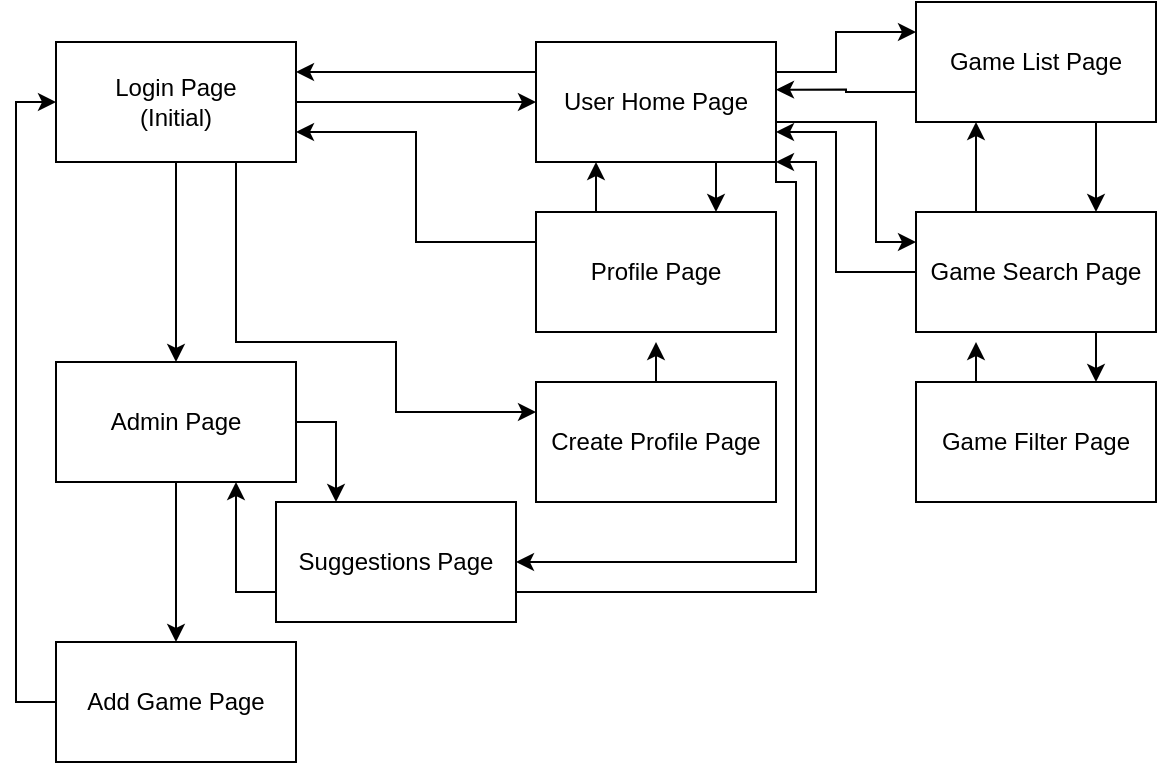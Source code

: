 <mxfile version="13.8.0" type="github"><diagram id="SI_x-yYx_VDilTHt8lDB" name="Page-1"><mxGraphModel dx="1038" dy="547" grid="1" gridSize="10" guides="1" tooltips="1" connect="1" arrows="1" fold="1" page="1" pageScale="1" pageWidth="850" pageHeight="1100" math="0" shadow="0"><root><mxCell id="0"/><mxCell id="1" parent="0"/><mxCell id="asJEt97yATReRaza9n9o-44" style="edgeStyle=orthogonalEdgeStyle;rounded=0;orthogonalLoop=1;jettySize=auto;html=1;exitX=0.75;exitY=1;exitDx=0;exitDy=0;entryX=0.75;entryY=0;entryDx=0;entryDy=0;" edge="1" parent="1" source="asJEt97yATReRaza9n9o-17" target="asJEt97yATReRaza9n9o-20"><mxGeometry relative="1" as="geometry"/></mxCell><mxCell id="asJEt97yATReRaza9n9o-51" style="edgeStyle=orthogonalEdgeStyle;rounded=0;orthogonalLoop=1;jettySize=auto;html=1;exitX=1;exitY=0.75;exitDx=0;exitDy=0;entryX=0;entryY=0.25;entryDx=0;entryDy=0;" edge="1" parent="1" source="asJEt97yATReRaza9n9o-17" target="asJEt97yATReRaza9n9o-21"><mxGeometry relative="1" as="geometry"><Array as="points"><mxPoint x="440" y="120"/><mxPoint x="490" y="120"/><mxPoint x="490" y="180"/></Array></mxGeometry></mxCell><mxCell id="asJEt97yATReRaza9n9o-52" style="edgeStyle=orthogonalEdgeStyle;rounded=0;orthogonalLoop=1;jettySize=auto;html=1;exitX=1;exitY=0.25;exitDx=0;exitDy=0;entryX=0;entryY=0.25;entryDx=0;entryDy=0;" edge="1" parent="1" source="asJEt97yATReRaza9n9o-17" target="asJEt97yATReRaza9n9o-22"><mxGeometry relative="1" as="geometry"><Array as="points"><mxPoint x="470" y="95"/><mxPoint x="470" y="75"/></Array></mxGeometry></mxCell><mxCell id="asJEt97yATReRaza9n9o-58" style="edgeStyle=orthogonalEdgeStyle;rounded=0;orthogonalLoop=1;jettySize=auto;html=1;exitX=0;exitY=0.25;exitDx=0;exitDy=0;entryX=1;entryY=0.25;entryDx=0;entryDy=0;" edge="1" parent="1" source="asJEt97yATReRaza9n9o-17" target="asJEt97yATReRaza9n9o-18"><mxGeometry relative="1" as="geometry"/></mxCell><mxCell id="asJEt97yATReRaza9n9o-61" style="edgeStyle=orthogonalEdgeStyle;rounded=0;orthogonalLoop=1;jettySize=auto;html=1;exitX=1;exitY=1;exitDx=0;exitDy=0;entryX=1;entryY=0.5;entryDx=0;entryDy=0;" edge="1" parent="1" source="asJEt97yATReRaza9n9o-17" target="asJEt97yATReRaza9n9o-24"><mxGeometry relative="1" as="geometry"><Array as="points"><mxPoint x="440" y="150"/><mxPoint x="450" y="150"/><mxPoint x="450" y="340"/></Array></mxGeometry></mxCell><mxCell id="asJEt97yATReRaza9n9o-17" value="User Home Page" style="rounded=0;whiteSpace=wrap;html=1;" vertex="1" parent="1"><mxGeometry x="320" y="80" width="120" height="60" as="geometry"/></mxCell><mxCell id="asJEt97yATReRaza9n9o-26" style="edgeStyle=orthogonalEdgeStyle;rounded=0;orthogonalLoop=1;jettySize=auto;html=1;exitX=1;exitY=0.5;exitDx=0;exitDy=0;entryX=0;entryY=0.5;entryDx=0;entryDy=0;" edge="1" parent="1" source="asJEt97yATReRaza9n9o-18" target="asJEt97yATReRaza9n9o-17"><mxGeometry relative="1" as="geometry"/></mxCell><mxCell id="asJEt97yATReRaza9n9o-34" style="edgeStyle=orthogonalEdgeStyle;rounded=0;orthogonalLoop=1;jettySize=auto;html=1;exitX=0.5;exitY=1;exitDx=0;exitDy=0;entryX=0.5;entryY=0;entryDx=0;entryDy=0;" edge="1" parent="1" source="asJEt97yATReRaza9n9o-18" target="asJEt97yATReRaza9n9o-23"><mxGeometry relative="1" as="geometry"/></mxCell><mxCell id="asJEt97yATReRaza9n9o-56" style="edgeStyle=orthogonalEdgeStyle;rounded=0;orthogonalLoop=1;jettySize=auto;html=1;exitX=0.75;exitY=1;exitDx=0;exitDy=0;entryX=0;entryY=0.25;entryDx=0;entryDy=0;" edge="1" parent="1" source="asJEt97yATReRaza9n9o-18" target="asJEt97yATReRaza9n9o-49"><mxGeometry relative="1" as="geometry"><Array as="points"><mxPoint x="170" y="230"/><mxPoint x="250" y="230"/><mxPoint x="250" y="265"/></Array></mxGeometry></mxCell><mxCell id="asJEt97yATReRaza9n9o-18" value="Login Page&lt;br&gt;(Initial)" style="rounded=0;whiteSpace=wrap;html=1;" vertex="1" parent="1"><mxGeometry x="80" y="80" width="120" height="60" as="geometry"/></mxCell><mxCell id="asJEt97yATReRaza9n9o-43" style="edgeStyle=orthogonalEdgeStyle;rounded=0;orthogonalLoop=1;jettySize=auto;html=1;exitX=0.25;exitY=0;exitDx=0;exitDy=0;entryX=0.25;entryY=1;entryDx=0;entryDy=0;" edge="1" parent="1" source="asJEt97yATReRaza9n9o-20" target="asJEt97yATReRaza9n9o-17"><mxGeometry relative="1" as="geometry"/></mxCell><mxCell id="asJEt97yATReRaza9n9o-57" style="edgeStyle=orthogonalEdgeStyle;rounded=0;orthogonalLoop=1;jettySize=auto;html=1;exitX=0;exitY=0.25;exitDx=0;exitDy=0;entryX=1;entryY=0.75;entryDx=0;entryDy=0;" edge="1" parent="1" source="asJEt97yATReRaza9n9o-20" target="asJEt97yATReRaza9n9o-18"><mxGeometry relative="1" as="geometry"/></mxCell><mxCell id="asJEt97yATReRaza9n9o-20" value="Profile Page" style="rounded=0;whiteSpace=wrap;html=1;" vertex="1" parent="1"><mxGeometry x="320" y="165" width="120" height="60" as="geometry"/></mxCell><mxCell id="asJEt97yATReRaza9n9o-45" style="edgeStyle=orthogonalEdgeStyle;rounded=0;orthogonalLoop=1;jettySize=auto;html=1;exitX=0.75;exitY=1;exitDx=0;exitDy=0;entryX=0.75;entryY=0;entryDx=0;entryDy=0;" edge="1" parent="1" source="asJEt97yATReRaza9n9o-21" target="asJEt97yATReRaza9n9o-27"><mxGeometry relative="1" as="geometry"/></mxCell><mxCell id="asJEt97yATReRaza9n9o-47" style="edgeStyle=orthogonalEdgeStyle;rounded=0;orthogonalLoop=1;jettySize=auto;html=1;exitX=0.25;exitY=0;exitDx=0;exitDy=0;entryX=0.25;entryY=1;entryDx=0;entryDy=0;" edge="1" parent="1" source="asJEt97yATReRaza9n9o-21" target="asJEt97yATReRaza9n9o-22"><mxGeometry relative="1" as="geometry"/></mxCell><mxCell id="asJEt97yATReRaza9n9o-54" style="edgeStyle=orthogonalEdgeStyle;rounded=0;orthogonalLoop=1;jettySize=auto;html=1;exitX=0;exitY=0.5;exitDx=0;exitDy=0;entryX=1;entryY=0.75;entryDx=0;entryDy=0;" edge="1" parent="1" source="asJEt97yATReRaza9n9o-21" target="asJEt97yATReRaza9n9o-17"><mxGeometry relative="1" as="geometry"><Array as="points"><mxPoint x="470" y="195"/><mxPoint x="470" y="125"/></Array></mxGeometry></mxCell><mxCell id="asJEt97yATReRaza9n9o-21" value="Game Search Page" style="rounded=0;whiteSpace=wrap;html=1;" vertex="1" parent="1"><mxGeometry x="510" y="165" width="120" height="60" as="geometry"/></mxCell><mxCell id="asJEt97yATReRaza9n9o-48" style="edgeStyle=orthogonalEdgeStyle;rounded=0;orthogonalLoop=1;jettySize=auto;html=1;exitX=0.75;exitY=1;exitDx=0;exitDy=0;entryX=0.75;entryY=0;entryDx=0;entryDy=0;" edge="1" parent="1" source="asJEt97yATReRaza9n9o-22" target="asJEt97yATReRaza9n9o-21"><mxGeometry relative="1" as="geometry"/></mxCell><mxCell id="asJEt97yATReRaza9n9o-53" style="edgeStyle=orthogonalEdgeStyle;rounded=0;orthogonalLoop=1;jettySize=auto;html=1;exitX=0;exitY=0.75;exitDx=0;exitDy=0;entryX=1;entryY=0.397;entryDx=0;entryDy=0;entryPerimeter=0;" edge="1" parent="1" source="asJEt97yATReRaza9n9o-22" target="asJEt97yATReRaza9n9o-17"><mxGeometry relative="1" as="geometry"/></mxCell><mxCell id="asJEt97yATReRaza9n9o-22" value="Game List Page" style="rounded=0;whiteSpace=wrap;html=1;" vertex="1" parent="1"><mxGeometry x="510" y="60" width="120" height="60" as="geometry"/></mxCell><mxCell id="asJEt97yATReRaza9n9o-35" style="edgeStyle=orthogonalEdgeStyle;rounded=0;orthogonalLoop=1;jettySize=auto;html=1;exitX=0.5;exitY=1;exitDx=0;exitDy=0;entryX=0.5;entryY=0;entryDx=0;entryDy=0;" edge="1" parent="1" source="asJEt97yATReRaza9n9o-23" target="asJEt97yATReRaza9n9o-25"><mxGeometry relative="1" as="geometry"/></mxCell><mxCell id="asJEt97yATReRaza9n9o-50" style="edgeStyle=orthogonalEdgeStyle;rounded=0;orthogonalLoop=1;jettySize=auto;html=1;exitX=1;exitY=0.5;exitDx=0;exitDy=0;entryX=0.25;entryY=0;entryDx=0;entryDy=0;" edge="1" parent="1" source="asJEt97yATReRaza9n9o-23" target="asJEt97yATReRaza9n9o-24"><mxGeometry relative="1" as="geometry"/></mxCell><mxCell id="asJEt97yATReRaza9n9o-23" value="Admin Page" style="rounded=0;whiteSpace=wrap;html=1;" vertex="1" parent="1"><mxGeometry x="80" y="240" width="120" height="60" as="geometry"/></mxCell><mxCell id="asJEt97yATReRaza9n9o-40" style="edgeStyle=orthogonalEdgeStyle;rounded=0;orthogonalLoop=1;jettySize=auto;html=1;exitX=0;exitY=0.75;exitDx=0;exitDy=0;entryX=0.75;entryY=1;entryDx=0;entryDy=0;" edge="1" parent="1" source="asJEt97yATReRaza9n9o-24" target="asJEt97yATReRaza9n9o-23"><mxGeometry relative="1" as="geometry"/></mxCell><mxCell id="asJEt97yATReRaza9n9o-60" style="edgeStyle=orthogonalEdgeStyle;rounded=0;orthogonalLoop=1;jettySize=auto;html=1;exitX=1;exitY=0.75;exitDx=0;exitDy=0;" edge="1" parent="1" source="asJEt97yATReRaza9n9o-24"><mxGeometry relative="1" as="geometry"><mxPoint x="440" y="140" as="targetPoint"/><Array as="points"><mxPoint x="460" y="355"/><mxPoint x="460" y="140"/></Array></mxGeometry></mxCell><mxCell id="asJEt97yATReRaza9n9o-24" value="Suggestions Page" style="rounded=0;whiteSpace=wrap;html=1;" vertex="1" parent="1"><mxGeometry x="190" y="310" width="120" height="60" as="geometry"/></mxCell><mxCell id="asJEt97yATReRaza9n9o-36" style="edgeStyle=orthogonalEdgeStyle;rounded=0;orthogonalLoop=1;jettySize=auto;html=1;exitX=0;exitY=0.5;exitDx=0;exitDy=0;entryX=0;entryY=0.5;entryDx=0;entryDy=0;" edge="1" parent="1" source="asJEt97yATReRaza9n9o-25" target="asJEt97yATReRaza9n9o-18"><mxGeometry relative="1" as="geometry"/></mxCell><mxCell id="asJEt97yATReRaza9n9o-25" value="Add Game Page" style="rounded=0;whiteSpace=wrap;html=1;" vertex="1" parent="1"><mxGeometry x="80" y="380" width="120" height="60" as="geometry"/></mxCell><mxCell id="asJEt97yATReRaza9n9o-46" style="edgeStyle=orthogonalEdgeStyle;rounded=0;orthogonalLoop=1;jettySize=auto;html=1;exitX=0.25;exitY=0;exitDx=0;exitDy=0;" edge="1" parent="1" source="asJEt97yATReRaza9n9o-27"><mxGeometry relative="1" as="geometry"><mxPoint x="540" y="230" as="targetPoint"/></mxGeometry></mxCell><mxCell id="asJEt97yATReRaza9n9o-27" value="Game Filter Page" style="rounded=0;whiteSpace=wrap;html=1;" vertex="1" parent="1"><mxGeometry x="510" y="250" width="120" height="60" as="geometry"/></mxCell><mxCell id="asJEt97yATReRaza9n9o-55" style="edgeStyle=orthogonalEdgeStyle;rounded=0;orthogonalLoop=1;jettySize=auto;html=1;exitX=0.5;exitY=0;exitDx=0;exitDy=0;" edge="1" parent="1" source="asJEt97yATReRaza9n9o-49"><mxGeometry relative="1" as="geometry"><mxPoint x="380" y="230" as="targetPoint"/></mxGeometry></mxCell><mxCell id="asJEt97yATReRaza9n9o-49" value="Create Profile Page" style="rounded=0;whiteSpace=wrap;html=1;" vertex="1" parent="1"><mxGeometry x="320" y="250" width="120" height="60" as="geometry"/></mxCell></root></mxGraphModel></diagram></mxfile>
